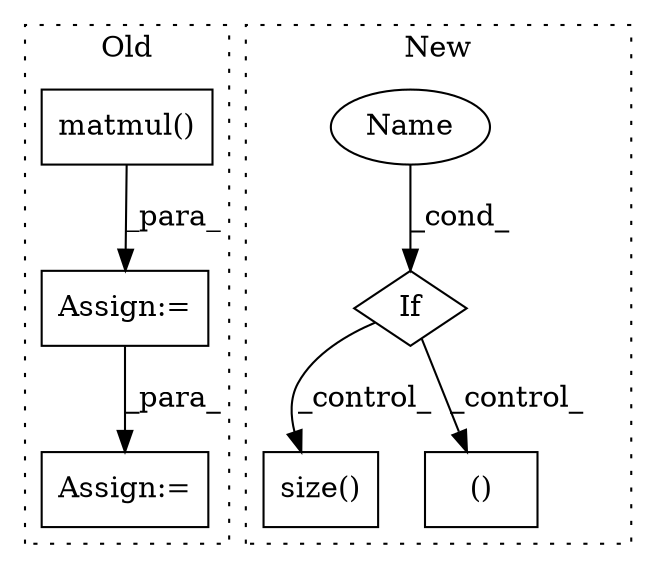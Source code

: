 digraph G {
subgraph cluster0 {
1 [label="matmul()" a="75" s="5524,5546" l="10,1" shape="box"];
3 [label="Assign:=" a="68" s="5521" l="3" shape="box"];
4 [label="Assign:=" a="68" s="5610" l="3" shape="box"];
label = "Old";
style="dotted";
}
subgraph cluster1 {
2 [label="size()" a="75" s="5179" l="18" shape="box"];
5 [label="Name" a="87" s="5015" l="19" shape="ellipse"];
6 [label="()" a="54" s="5174" l="0" shape="box"];
7 [label="If" a="96" s="5012" l="3" shape="diamond"];
label = "New";
style="dotted";
}
1 -> 3 [label="_para_"];
3 -> 4 [label="_para_"];
5 -> 7 [label="_cond_"];
7 -> 2 [label="_control_"];
7 -> 6 [label="_control_"];
}